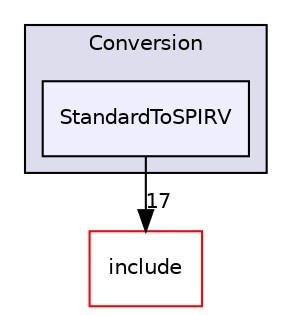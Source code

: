 digraph "lib/Conversion/StandardToSPIRV" {
  bgcolor=transparent;
  compound=true
  node [ fontsize="10", fontname="Helvetica"];
  edge [ labelfontsize="10", labelfontname="Helvetica"];
  subgraph clusterdir_fb3681dc9150b247305e64d29dbc20b7 {
    graph [ bgcolor="#ddddee", pencolor="black", label="Conversion" fontname="Helvetica", fontsize="10", URL="dir_fb3681dc9150b247305e64d29dbc20b7.html"]
  dir_d7b27606058e1b60ceeb7ae0fc73d09d [shape=box, label="StandardToSPIRV", style="filled", fillcolor="#eeeeff", pencolor="black", URL="dir_d7b27606058e1b60ceeb7ae0fc73d09d.html"];
  }
  dir_d44c64559bbebec7f509842c48db8b23 [shape=box label="include" color="red" URL="dir_d44c64559bbebec7f509842c48db8b23.html"];
  dir_d7b27606058e1b60ceeb7ae0fc73d09d->dir_d44c64559bbebec7f509842c48db8b23 [headlabel="17", labeldistance=1.5 headhref="dir_000067_000000.html"];
}
